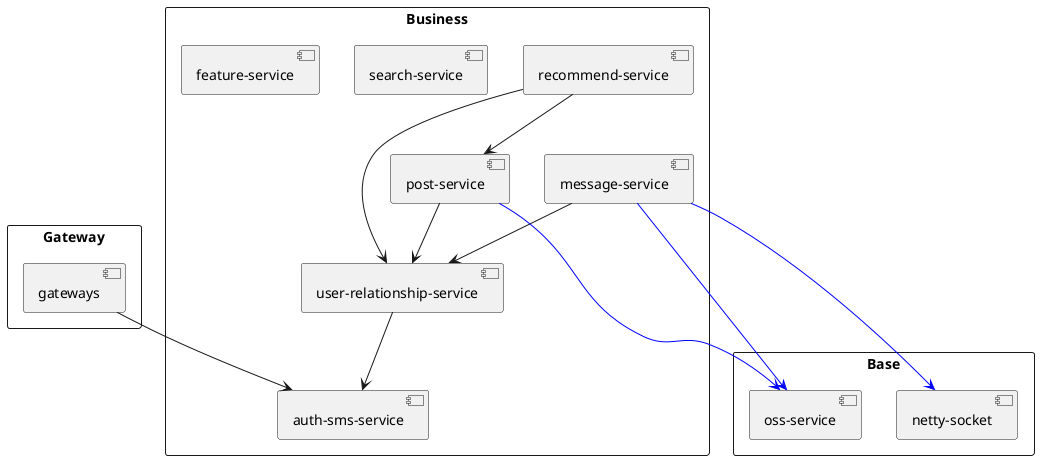 @startuml
skinparam packageStyle rectangle


package "Base" {
    [netty-socket]
    [oss-service]
}

package "Business" {
    [user-relationship-service]
    [auth-sms-service]
    [message-service]
    [post-service]
    [recommend-service]
    [search-service]
    [feature-service]

    [message-service] --> [user-relationship-service]
    [message-service] -[#0000FF]--> [oss-service]
    [message-service] -[#0000FF]--> [netty-socket]

    [user-relationship-service] --> [auth-sms-service]

    [post-service] --> [user-relationship-service]
    [post-service] -[#0000FF]--> [oss-service]

    [recommend-service] --> [user-relationship-service]
    [recommend-service] --> [post-service]
}

package "Gateway" {
    [gateways]

    [gateways] --> [auth-sms-service]
}

@enduml